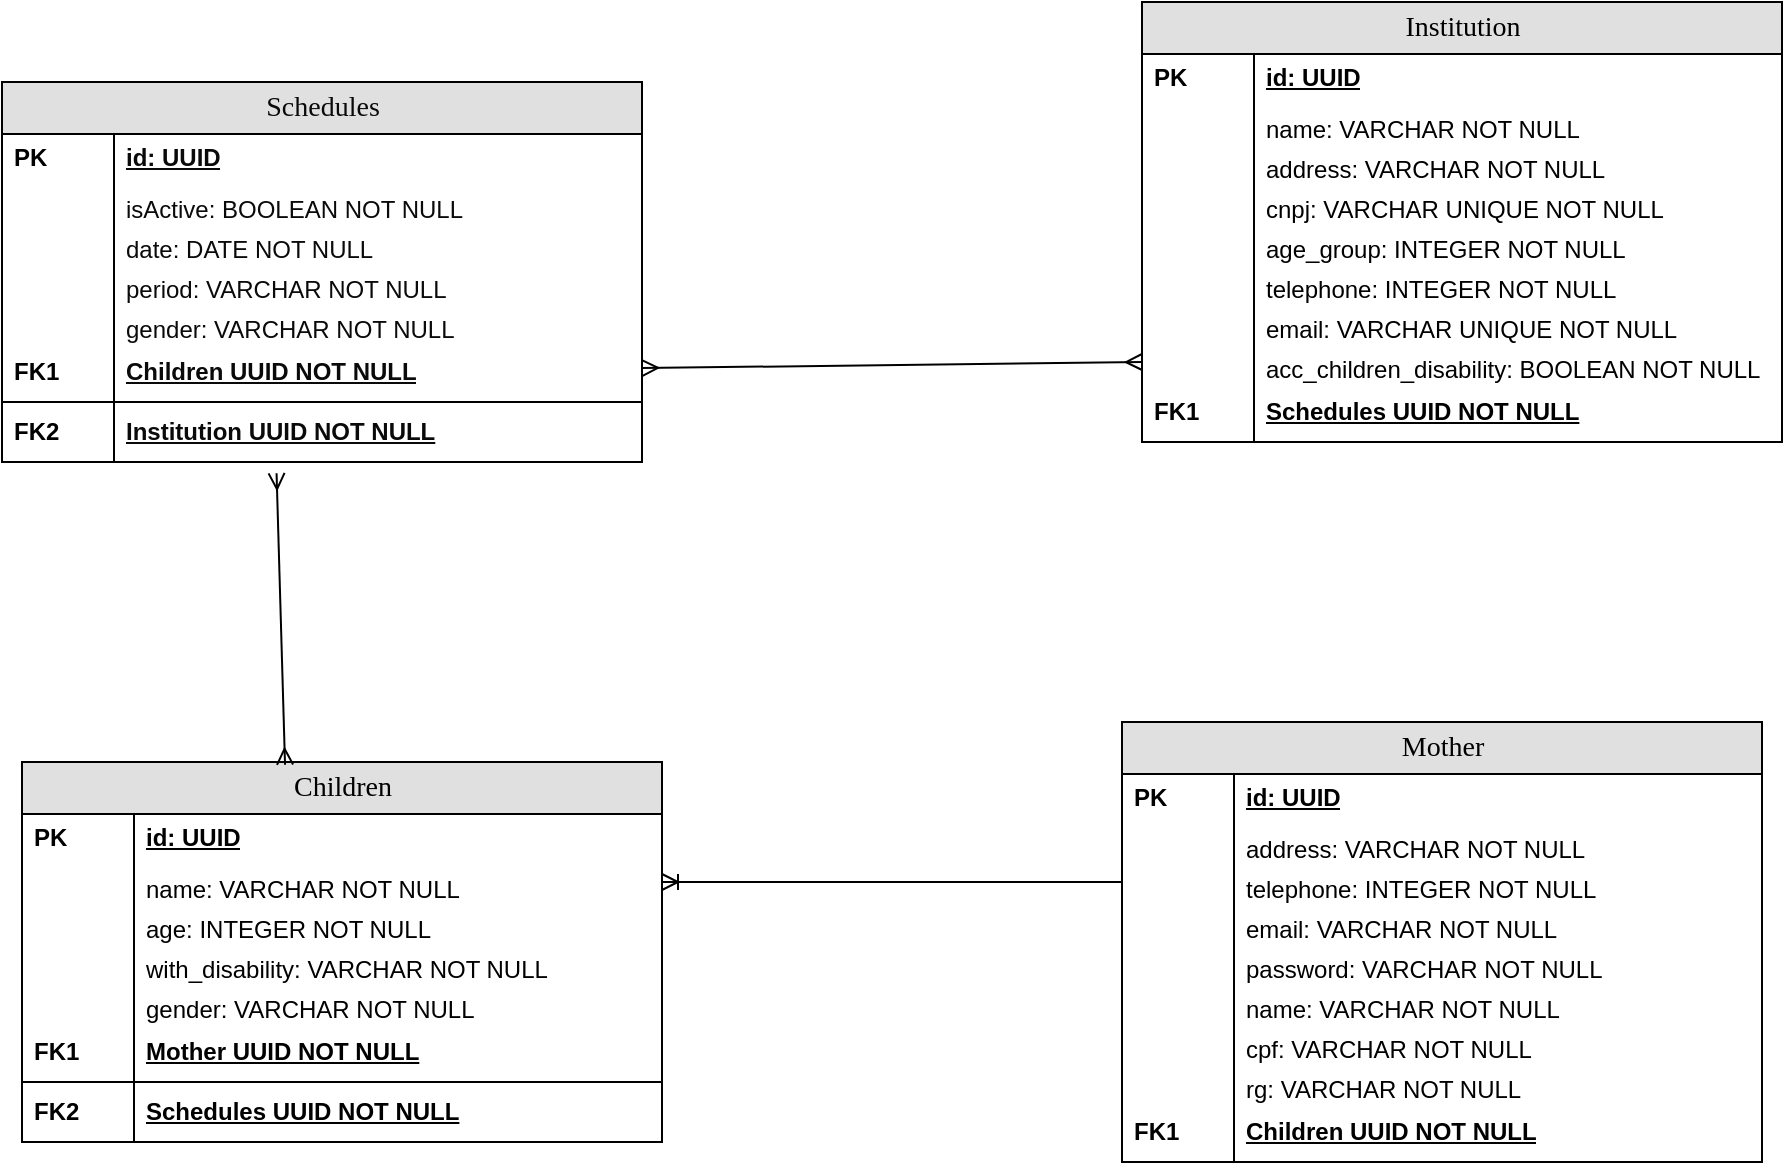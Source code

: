 <mxfile version="20.5.1" type="github">
  <diagram name="Page-1" id="e56a1550-8fbb-45ad-956c-1786394a9013">
    <mxGraphModel dx="1240" dy="703" grid="1" gridSize="10" guides="1" tooltips="1" connect="1" arrows="1" fold="1" page="1" pageScale="1" pageWidth="1100" pageHeight="850" background="none" math="0" shadow="0">
      <root>
        <mxCell id="0" />
        <mxCell id="1" parent="0" />
        <mxCell id="2e49270ec7c68f3f-48" value="Institution" style="swimlane;html=1;fontStyle=0;childLayout=stackLayout;horizontal=1;startSize=26;fillColor=#e0e0e0;horizontalStack=0;resizeParent=1;resizeLast=0;collapsible=1;marginBottom=0;swimlaneFillColor=#ffffff;align=center;rounded=0;shadow=0;comic=0;labelBackgroundColor=none;strokeWidth=1;fontFamily=Verdana;fontSize=14;fontColor=#000000;" parent="1" vertex="1">
          <mxGeometry x="650" y="120" width="320" height="220" as="geometry" />
        </mxCell>
        <mxCell id="2e49270ec7c68f3f-49" value="id: UUID" style="shape=partialRectangle;top=0;left=0;right=0;bottom=0;html=1;align=left;verticalAlign=middle;fillColor=none;spacingLeft=60;spacingRight=4;whiteSpace=wrap;overflow=hidden;rotatable=0;points=[[0,0.5],[1,0.5]];portConstraint=eastwest;dropTarget=0;fontStyle=5;fontColor=#000000;" parent="2e49270ec7c68f3f-48" vertex="1">
          <mxGeometry y="26" width="320" height="24" as="geometry" />
        </mxCell>
        <mxCell id="2e49270ec7c68f3f-50" value="PK" style="shape=partialRectangle;fontStyle=1;top=0;left=0;bottom=0;html=1;fillColor=none;align=left;verticalAlign=middle;spacingLeft=4;spacingRight=4;whiteSpace=wrap;overflow=hidden;rotatable=0;points=[];portConstraint=eastwest;part=1;fontColor=#000000;" parent="2e49270ec7c68f3f-49" vertex="1" connectable="0">
          <mxGeometry width="56" height="24" as="geometry" />
        </mxCell>
        <mxCell id="gmfj6apBispgiZ_0Wxfj-1" value="name: VARCHAR NOT NULL" style="shape=partialRectangle;top=0;left=0;right=0;bottom=0;html=1;align=left;verticalAlign=top;fillColor=none;spacingLeft=60;spacingRight=4;whiteSpace=wrap;overflow=hidden;rotatable=0;points=[[0,0.5],[1,0.5]];portConstraint=eastwest;dropTarget=0;fontColor=#000000;" parent="2e49270ec7c68f3f-48" vertex="1">
          <mxGeometry y="50" width="320" height="20" as="geometry" />
        </mxCell>
        <mxCell id="gmfj6apBispgiZ_0Wxfj-2" value="" style="shape=partialRectangle;top=0;left=0;bottom=0;html=1;fillColor=none;align=left;verticalAlign=top;spacingLeft=4;spacingRight=4;whiteSpace=wrap;overflow=hidden;rotatable=0;points=[];portConstraint=eastwest;part=1;" parent="gmfj6apBispgiZ_0Wxfj-1" vertex="1" connectable="0">
          <mxGeometry width="56" height="20" as="geometry" />
        </mxCell>
        <mxCell id="gmfj6apBispgiZ_0Wxfj-30" value="address: VARCHAR NOT NULL" style="shape=partialRectangle;top=0;left=0;right=0;bottom=0;html=1;align=left;verticalAlign=top;fillColor=none;spacingLeft=60;spacingRight=4;whiteSpace=wrap;overflow=hidden;rotatable=0;points=[[0,0.5],[1,0.5]];portConstraint=eastwest;dropTarget=0;fontColor=#000000;" parent="2e49270ec7c68f3f-48" vertex="1">
          <mxGeometry y="70" width="320" height="20" as="geometry" />
        </mxCell>
        <mxCell id="gmfj6apBispgiZ_0Wxfj-31" value="" style="shape=partialRectangle;top=0;left=0;bottom=0;html=1;fillColor=none;align=left;verticalAlign=top;spacingLeft=4;spacingRight=4;whiteSpace=wrap;overflow=hidden;rotatable=0;points=[];portConstraint=eastwest;part=1;" parent="gmfj6apBispgiZ_0Wxfj-30" vertex="1" connectable="0">
          <mxGeometry width="56" height="20" as="geometry" />
        </mxCell>
        <mxCell id="gmfj6apBispgiZ_0Wxfj-34" value="cnpj: VARCHAR UNIQUE NOT NULL&lt;span style=&quot;white-space: pre;&quot;&gt; &lt;/span&gt;" style="shape=partialRectangle;top=0;left=0;right=0;bottom=0;html=1;align=left;verticalAlign=top;fillColor=none;spacingLeft=60;spacingRight=4;whiteSpace=wrap;overflow=hidden;rotatable=0;points=[[0,0.5],[1,0.5]];portConstraint=eastwest;dropTarget=0;fontColor=#000000;" parent="2e49270ec7c68f3f-48" vertex="1">
          <mxGeometry y="90" width="320" height="20" as="geometry" />
        </mxCell>
        <mxCell id="gmfj6apBispgiZ_0Wxfj-35" value="" style="shape=partialRectangle;top=0;left=0;bottom=0;html=1;fillColor=none;align=left;verticalAlign=top;spacingLeft=4;spacingRight=4;whiteSpace=wrap;overflow=hidden;rotatable=0;points=[];portConstraint=eastwest;part=1;" parent="gmfj6apBispgiZ_0Wxfj-34" vertex="1" connectable="0">
          <mxGeometry width="56" height="20" as="geometry" />
        </mxCell>
        <mxCell id="gmfj6apBispgiZ_0Wxfj-36" value="age_group: INTEGER NOT NULL" style="shape=partialRectangle;top=0;left=0;right=0;bottom=0;html=1;align=left;verticalAlign=top;fillColor=none;spacingLeft=60;spacingRight=4;whiteSpace=wrap;overflow=hidden;rotatable=0;points=[[0,0.5],[1,0.5]];portConstraint=eastwest;dropTarget=0;fontColor=#000000;" parent="2e49270ec7c68f3f-48" vertex="1">
          <mxGeometry y="110" width="320" height="20" as="geometry" />
        </mxCell>
        <mxCell id="gmfj6apBispgiZ_0Wxfj-37" value="" style="shape=partialRectangle;top=0;left=0;bottom=0;html=1;fillColor=none;align=left;verticalAlign=top;spacingLeft=4;spacingRight=4;whiteSpace=wrap;overflow=hidden;rotatable=0;points=[];portConstraint=eastwest;part=1;" parent="gmfj6apBispgiZ_0Wxfj-36" vertex="1" connectable="0">
          <mxGeometry width="56" height="20" as="geometry" />
        </mxCell>
        <mxCell id="gmfj6apBispgiZ_0Wxfj-38" value="telephone: INTEGER NOT NULL" style="shape=partialRectangle;top=0;left=0;right=0;bottom=0;html=1;align=left;verticalAlign=top;fillColor=none;spacingLeft=60;spacingRight=4;whiteSpace=wrap;overflow=hidden;rotatable=0;points=[[0,0.5],[1,0.5]];portConstraint=eastwest;dropTarget=0;fontColor=#000000;" parent="2e49270ec7c68f3f-48" vertex="1">
          <mxGeometry y="130" width="320" height="20" as="geometry" />
        </mxCell>
        <mxCell id="gmfj6apBispgiZ_0Wxfj-39" value="" style="shape=partialRectangle;top=0;left=0;bottom=0;html=1;fillColor=none;align=left;verticalAlign=top;spacingLeft=4;spacingRight=4;whiteSpace=wrap;overflow=hidden;rotatable=0;points=[];portConstraint=eastwest;part=1;" parent="gmfj6apBispgiZ_0Wxfj-38" vertex="1" connectable="0">
          <mxGeometry width="56" height="20" as="geometry" />
        </mxCell>
        <mxCell id="gmfj6apBispgiZ_0Wxfj-40" value="email: VARCHAR UNIQUE NOT NULL" style="shape=partialRectangle;top=0;left=0;right=0;bottom=0;html=1;align=left;verticalAlign=top;fillColor=none;spacingLeft=60;spacingRight=4;whiteSpace=wrap;overflow=hidden;rotatable=0;points=[[0,0.5],[1,0.5]];portConstraint=eastwest;dropTarget=0;fontColor=#000000;" parent="2e49270ec7c68f3f-48" vertex="1">
          <mxGeometry y="150" width="320" height="20" as="geometry" />
        </mxCell>
        <mxCell id="gmfj6apBispgiZ_0Wxfj-41" value="" style="shape=partialRectangle;top=0;left=0;bottom=0;html=1;fillColor=none;align=left;verticalAlign=top;spacingLeft=4;spacingRight=4;whiteSpace=wrap;overflow=hidden;rotatable=0;points=[];portConstraint=eastwest;part=1;" parent="gmfj6apBispgiZ_0Wxfj-40" vertex="1" connectable="0">
          <mxGeometry width="56" height="20" as="geometry" />
        </mxCell>
        <mxCell id="gmfj6apBispgiZ_0Wxfj-42" value="acc_children_disability: BOOLEAN NOT NULL" style="shape=partialRectangle;top=0;left=0;right=0;bottom=0;html=1;align=left;verticalAlign=top;fillColor=none;spacingLeft=60;spacingRight=4;whiteSpace=wrap;overflow=hidden;rotatable=0;points=[[0,0.5],[1,0.5]];portConstraint=eastwest;dropTarget=0;fontColor=#000000;" parent="2e49270ec7c68f3f-48" vertex="1">
          <mxGeometry y="170" width="320" height="20" as="geometry" />
        </mxCell>
        <mxCell id="gmfj6apBispgiZ_0Wxfj-43" value="" style="shape=partialRectangle;top=0;left=0;bottom=0;html=1;fillColor=none;align=left;verticalAlign=top;spacingLeft=4;spacingRight=4;whiteSpace=wrap;overflow=hidden;rotatable=0;points=[];portConstraint=eastwest;part=1;" parent="gmfj6apBispgiZ_0Wxfj-42" vertex="1" connectable="0">
          <mxGeometry width="56" height="20" as="geometry" />
        </mxCell>
        <mxCell id="2e49270ec7c68f3f-51" value="Schedules UUID NOT NULL" style="shape=partialRectangle;top=0;left=0;right=0;bottom=1;html=1;align=left;verticalAlign=middle;fillColor=none;spacingLeft=60;spacingRight=4;whiteSpace=wrap;overflow=hidden;rotatable=0;points=[[0,0.5],[1,0.5]];portConstraint=eastwest;dropTarget=0;fontStyle=5;fontColor=#000000;" parent="2e49270ec7c68f3f-48" vertex="1">
          <mxGeometry y="190" width="320" height="30" as="geometry" />
        </mxCell>
        <mxCell id="2e49270ec7c68f3f-52" value="&lt;font color=&quot;#000000&quot;&gt;FK1&lt;/font&gt;" style="shape=partialRectangle;fontStyle=1;top=0;left=0;bottom=0;html=1;fillColor=none;align=left;verticalAlign=middle;spacingLeft=4;spacingRight=4;whiteSpace=wrap;overflow=hidden;rotatable=0;points=[];portConstraint=eastwest;part=1;" parent="2e49270ec7c68f3f-51" vertex="1" connectable="0">
          <mxGeometry width="56" height="30" as="geometry" />
        </mxCell>
        <mxCell id="gmfj6apBispgiZ_0Wxfj-46" value="Mother" style="swimlane;html=1;fontStyle=0;childLayout=stackLayout;horizontal=1;startSize=26;fillColor=#e0e0e0;horizontalStack=0;resizeParent=1;resizeLast=0;collapsible=1;marginBottom=0;swimlaneFillColor=#ffffff;align=center;rounded=0;shadow=0;comic=0;labelBackgroundColor=none;strokeWidth=1;fontFamily=Verdana;fontSize=14;fontColor=#000000;" parent="1" vertex="1">
          <mxGeometry x="640" y="480" width="320" height="220" as="geometry" />
        </mxCell>
        <mxCell id="gmfj6apBispgiZ_0Wxfj-47" value="id: UUID" style="shape=partialRectangle;top=0;left=0;right=0;bottom=0;html=1;align=left;verticalAlign=middle;fillColor=none;spacingLeft=60;spacingRight=4;whiteSpace=wrap;overflow=hidden;rotatable=0;points=[[0,0.5],[1,0.5]];portConstraint=eastwest;dropTarget=0;fontStyle=5;fontColor=#000000;" parent="gmfj6apBispgiZ_0Wxfj-46" vertex="1">
          <mxGeometry y="26" width="320" height="24" as="geometry" />
        </mxCell>
        <mxCell id="gmfj6apBispgiZ_0Wxfj-48" value="PK" style="shape=partialRectangle;fontStyle=1;top=0;left=0;bottom=0;html=1;fillColor=none;align=left;verticalAlign=middle;spacingLeft=4;spacingRight=4;whiteSpace=wrap;overflow=hidden;rotatable=0;points=[];portConstraint=eastwest;part=1;" parent="gmfj6apBispgiZ_0Wxfj-47" vertex="1" connectable="0">
          <mxGeometry width="56" height="24" as="geometry" />
        </mxCell>
        <mxCell id="gmfj6apBispgiZ_0Wxfj-51" value="address: VARCHAR NOT NULL" style="shape=partialRectangle;top=0;left=0;right=0;bottom=0;html=1;align=left;verticalAlign=top;fillColor=none;spacingLeft=60;spacingRight=4;whiteSpace=wrap;overflow=hidden;rotatable=0;points=[[0,0.5],[1,0.5]];portConstraint=eastwest;dropTarget=0;fontColor=#000000;" parent="gmfj6apBispgiZ_0Wxfj-46" vertex="1">
          <mxGeometry y="50" width="320" height="20" as="geometry" />
        </mxCell>
        <mxCell id="gmfj6apBispgiZ_0Wxfj-52" value="" style="shape=partialRectangle;top=0;left=0;bottom=0;html=1;fillColor=none;align=left;verticalAlign=top;spacingLeft=4;spacingRight=4;whiteSpace=wrap;overflow=hidden;rotatable=0;points=[];portConstraint=eastwest;part=1;" parent="gmfj6apBispgiZ_0Wxfj-51" vertex="1" connectable="0">
          <mxGeometry width="56" height="20" as="geometry" />
        </mxCell>
        <mxCell id="gmfj6apBispgiZ_0Wxfj-57" value="telephone: INTEGER NOT NULL" style="shape=partialRectangle;top=0;left=0;right=0;bottom=0;html=1;align=left;verticalAlign=top;fillColor=none;spacingLeft=60;spacingRight=4;whiteSpace=wrap;overflow=hidden;rotatable=0;points=[[0,0.5],[1,0.5]];portConstraint=eastwest;dropTarget=0;fontColor=#000000;" parent="gmfj6apBispgiZ_0Wxfj-46" vertex="1">
          <mxGeometry y="70" width="320" height="20" as="geometry" />
        </mxCell>
        <mxCell id="gmfj6apBispgiZ_0Wxfj-58" value="" style="shape=partialRectangle;top=0;left=0;bottom=0;html=1;fillColor=none;align=left;verticalAlign=top;spacingLeft=4;spacingRight=4;whiteSpace=wrap;overflow=hidden;rotatable=0;points=[];portConstraint=eastwest;part=1;" parent="gmfj6apBispgiZ_0Wxfj-57" vertex="1" connectable="0">
          <mxGeometry width="56" height="20" as="geometry" />
        </mxCell>
        <mxCell id="gmfj6apBispgiZ_0Wxfj-59" value="email: VARCHAR NOT NULL" style="shape=partialRectangle;top=0;left=0;right=0;bottom=0;html=1;align=left;verticalAlign=top;fillColor=none;spacingLeft=60;spacingRight=4;whiteSpace=wrap;overflow=hidden;rotatable=0;points=[[0,0.5],[1,0.5]];portConstraint=eastwest;dropTarget=0;fontColor=#000000;" parent="gmfj6apBispgiZ_0Wxfj-46" vertex="1">
          <mxGeometry y="90" width="320" height="20" as="geometry" />
        </mxCell>
        <mxCell id="gmfj6apBispgiZ_0Wxfj-60" value="" style="shape=partialRectangle;top=0;left=0;bottom=0;html=1;fillColor=none;align=left;verticalAlign=top;spacingLeft=4;spacingRight=4;whiteSpace=wrap;overflow=hidden;rotatable=0;points=[];portConstraint=eastwest;part=1;" parent="gmfj6apBispgiZ_0Wxfj-59" vertex="1" connectable="0">
          <mxGeometry width="56" height="20" as="geometry" />
        </mxCell>
        <mxCell id="gmfj6apBispgiZ_0Wxfj-61" value="password: VARCHAR NOT NULL" style="shape=partialRectangle;top=0;left=0;right=0;bottom=0;html=1;align=left;verticalAlign=top;fillColor=none;spacingLeft=60;spacingRight=4;whiteSpace=wrap;overflow=hidden;rotatable=0;points=[[0,0.5],[1,0.5]];portConstraint=eastwest;dropTarget=0;fontColor=#000000;" parent="gmfj6apBispgiZ_0Wxfj-46" vertex="1">
          <mxGeometry y="110" width="320" height="20" as="geometry" />
        </mxCell>
        <mxCell id="gmfj6apBispgiZ_0Wxfj-62" value="" style="shape=partialRectangle;top=0;left=0;bottom=0;html=1;fillColor=none;align=left;verticalAlign=top;spacingLeft=4;spacingRight=4;whiteSpace=wrap;overflow=hidden;rotatable=0;points=[];portConstraint=eastwest;part=1;" parent="gmfj6apBispgiZ_0Wxfj-61" vertex="1" connectable="0">
          <mxGeometry width="56" height="20" as="geometry" />
        </mxCell>
        <mxCell id="gmfj6apBispgiZ_0Wxfj-49" value="name: VARCHAR NOT NULL" style="shape=partialRectangle;top=0;left=0;right=0;bottom=0;html=1;align=left;verticalAlign=top;fillColor=none;spacingLeft=60;spacingRight=4;whiteSpace=wrap;overflow=hidden;rotatable=0;points=[[0,0.5],[1,0.5]];portConstraint=eastwest;dropTarget=0;fontColor=#000000;" parent="gmfj6apBispgiZ_0Wxfj-46" vertex="1">
          <mxGeometry y="130" width="320" height="20" as="geometry" />
        </mxCell>
        <mxCell id="gmfj6apBispgiZ_0Wxfj-50" value="" style="shape=partialRectangle;top=0;left=0;bottom=0;html=1;fillColor=none;align=left;verticalAlign=top;spacingLeft=4;spacingRight=4;whiteSpace=wrap;overflow=hidden;rotatable=0;points=[];portConstraint=eastwest;part=1;" parent="gmfj6apBispgiZ_0Wxfj-49" vertex="1" connectable="0">
          <mxGeometry width="56" height="20" as="geometry" />
        </mxCell>
        <mxCell id="gmfj6apBispgiZ_0Wxfj-53" value="cpf: VARCHAR NOT NULL&lt;span style=&quot;white-space: pre;&quot;&gt; &lt;/span&gt;" style="shape=partialRectangle;top=0;left=0;right=0;bottom=0;html=1;align=left;verticalAlign=top;fillColor=none;spacingLeft=60;spacingRight=4;whiteSpace=wrap;overflow=hidden;rotatable=0;points=[[0,0.5],[1,0.5]];portConstraint=eastwest;dropTarget=0;fontColor=#000000;" parent="gmfj6apBispgiZ_0Wxfj-46" vertex="1">
          <mxGeometry y="150" width="320" height="20" as="geometry" />
        </mxCell>
        <mxCell id="gmfj6apBispgiZ_0Wxfj-54" value="" style="shape=partialRectangle;top=0;left=0;bottom=0;html=1;fillColor=none;align=left;verticalAlign=top;spacingLeft=4;spacingRight=4;whiteSpace=wrap;overflow=hidden;rotatable=0;points=[];portConstraint=eastwest;part=1;" parent="gmfj6apBispgiZ_0Wxfj-53" vertex="1" connectable="0">
          <mxGeometry width="56" height="20" as="geometry" />
        </mxCell>
        <mxCell id="gmfj6apBispgiZ_0Wxfj-55" value="rg: VARCHAR NOT NULL" style="shape=partialRectangle;top=0;left=0;right=0;bottom=0;html=1;align=left;verticalAlign=top;fillColor=none;spacingLeft=60;spacingRight=4;whiteSpace=wrap;overflow=hidden;rotatable=0;points=[[0,0.5],[1,0.5]];portConstraint=eastwest;dropTarget=0;fontColor=#000000;" parent="gmfj6apBispgiZ_0Wxfj-46" vertex="1">
          <mxGeometry y="170" width="320" height="20" as="geometry" />
        </mxCell>
        <mxCell id="gmfj6apBispgiZ_0Wxfj-56" value="" style="shape=partialRectangle;top=0;left=0;bottom=0;html=1;fillColor=none;align=left;verticalAlign=top;spacingLeft=4;spacingRight=4;whiteSpace=wrap;overflow=hidden;rotatable=0;points=[];portConstraint=eastwest;part=1;" parent="gmfj6apBispgiZ_0Wxfj-55" vertex="1" connectable="0">
          <mxGeometry width="56" height="20" as="geometry" />
        </mxCell>
        <mxCell id="gmfj6apBispgiZ_0Wxfj-65" value="Children UUID NOT NULL" style="shape=partialRectangle;top=0;left=0;right=0;bottom=1;html=1;align=left;verticalAlign=middle;fillColor=none;spacingLeft=60;spacingRight=4;whiteSpace=wrap;overflow=hidden;rotatable=0;points=[[0,0.5],[1,0.5]];portConstraint=eastwest;dropTarget=0;fontStyle=5;fontColor=#000000;" parent="gmfj6apBispgiZ_0Wxfj-46" vertex="1">
          <mxGeometry y="190" width="320" height="30" as="geometry" />
        </mxCell>
        <mxCell id="gmfj6apBispgiZ_0Wxfj-66" value="FK1" style="shape=partialRectangle;fontStyle=1;top=0;left=0;bottom=0;html=1;fillColor=none;align=left;verticalAlign=middle;spacingLeft=4;spacingRight=4;whiteSpace=wrap;overflow=hidden;rotatable=0;points=[];portConstraint=eastwest;part=1;fontColor=#000000;" parent="gmfj6apBispgiZ_0Wxfj-65" vertex="1" connectable="0">
          <mxGeometry width="56" height="30" as="geometry" />
        </mxCell>
        <mxCell id="gmfj6apBispgiZ_0Wxfj-71" value="Children" style="swimlane;html=1;fontStyle=0;childLayout=stackLayout;horizontal=1;startSize=26;fillColor=#e0e0e0;horizontalStack=0;resizeParent=1;resizeLast=0;collapsible=1;marginBottom=0;swimlaneFillColor=#ffffff;align=center;rounded=0;shadow=0;comic=0;labelBackgroundColor=none;strokeWidth=1;fontFamily=Verdana;fontSize=14;fontColor=#000000;" parent="1" vertex="1">
          <mxGeometry x="90" y="500" width="320" height="190" as="geometry" />
        </mxCell>
        <mxCell id="gmfj6apBispgiZ_0Wxfj-72" value="id: UUID" style="shape=partialRectangle;top=0;left=0;right=0;bottom=0;html=1;align=left;verticalAlign=middle;fillColor=none;spacingLeft=60;spacingRight=4;whiteSpace=wrap;overflow=hidden;rotatable=0;points=[[0,0.5],[1,0.5]];portConstraint=eastwest;dropTarget=0;fontStyle=5;fontColor=#000000;" parent="gmfj6apBispgiZ_0Wxfj-71" vertex="1">
          <mxGeometry y="26" width="320" height="24" as="geometry" />
        </mxCell>
        <mxCell id="gmfj6apBispgiZ_0Wxfj-73" value="PK" style="shape=partialRectangle;fontStyle=1;top=0;left=0;bottom=0;html=1;fillColor=none;align=left;verticalAlign=middle;spacingLeft=4;spacingRight=4;whiteSpace=wrap;overflow=hidden;rotatable=0;points=[];portConstraint=eastwest;part=1;" parent="gmfj6apBispgiZ_0Wxfj-72" vertex="1" connectable="0">
          <mxGeometry width="56" height="24" as="geometry" />
        </mxCell>
        <mxCell id="gmfj6apBispgiZ_0Wxfj-74" value="name: VARCHAR NOT NULL" style="shape=partialRectangle;top=0;left=0;right=0;bottom=0;html=1;align=left;verticalAlign=top;fillColor=none;spacingLeft=60;spacingRight=4;whiteSpace=wrap;overflow=hidden;rotatable=0;points=[[0,0.5],[1,0.5]];portConstraint=eastwest;dropTarget=0;fontColor=#000000;" parent="gmfj6apBispgiZ_0Wxfj-71" vertex="1">
          <mxGeometry y="50" width="320" height="20" as="geometry" />
        </mxCell>
        <mxCell id="gmfj6apBispgiZ_0Wxfj-75" value="" style="shape=partialRectangle;top=0;left=0;bottom=0;html=1;fillColor=none;align=left;verticalAlign=top;spacingLeft=4;spacingRight=4;whiteSpace=wrap;overflow=hidden;rotatable=0;points=[];portConstraint=eastwest;part=1;" parent="gmfj6apBispgiZ_0Wxfj-74" vertex="1" connectable="0">
          <mxGeometry width="56" height="20" as="geometry" />
        </mxCell>
        <mxCell id="gmfj6apBispgiZ_0Wxfj-76" value="age: INTEGER NOT NULL" style="shape=partialRectangle;top=0;left=0;right=0;bottom=0;html=1;align=left;verticalAlign=top;fillColor=none;spacingLeft=60;spacingRight=4;whiteSpace=wrap;overflow=hidden;rotatable=0;points=[[0,0.5],[1,0.5]];portConstraint=eastwest;dropTarget=0;fontColor=#000000;" parent="gmfj6apBispgiZ_0Wxfj-71" vertex="1">
          <mxGeometry y="70" width="320" height="20" as="geometry" />
        </mxCell>
        <mxCell id="gmfj6apBispgiZ_0Wxfj-77" value="" style="shape=partialRectangle;top=0;left=0;bottom=0;html=1;fillColor=none;align=left;verticalAlign=top;spacingLeft=4;spacingRight=4;whiteSpace=wrap;overflow=hidden;rotatable=0;points=[];portConstraint=eastwest;part=1;" parent="gmfj6apBispgiZ_0Wxfj-76" vertex="1" connectable="0">
          <mxGeometry width="56" height="20" as="geometry" />
        </mxCell>
        <mxCell id="gmfj6apBispgiZ_0Wxfj-78" value="with_disability: VARCHAR NOT NULL" style="shape=partialRectangle;top=0;left=0;right=0;bottom=0;html=1;align=left;verticalAlign=top;fillColor=none;spacingLeft=60;spacingRight=4;whiteSpace=wrap;overflow=hidden;rotatable=0;points=[[0,0.5],[1,0.5]];portConstraint=eastwest;dropTarget=0;fontColor=#000000;" parent="gmfj6apBispgiZ_0Wxfj-71" vertex="1">
          <mxGeometry y="90" width="320" height="20" as="geometry" />
        </mxCell>
        <mxCell id="gmfj6apBispgiZ_0Wxfj-79" value="" style="shape=partialRectangle;top=0;left=0;bottom=0;html=1;fillColor=none;align=left;verticalAlign=top;spacingLeft=4;spacingRight=4;whiteSpace=wrap;overflow=hidden;rotatable=0;points=[];portConstraint=eastwest;part=1;" parent="gmfj6apBispgiZ_0Wxfj-78" vertex="1" connectable="0">
          <mxGeometry width="56" height="20" as="geometry" />
        </mxCell>
        <mxCell id="gmfj6apBispgiZ_0Wxfj-80" value="gender: VARCHAR NOT NULL" style="shape=partialRectangle;top=0;left=0;right=0;bottom=0;html=1;align=left;verticalAlign=top;fillColor=none;spacingLeft=60;spacingRight=4;whiteSpace=wrap;overflow=hidden;rotatable=0;points=[[0,0.5],[1,0.5]];portConstraint=eastwest;dropTarget=0;fontColor=#000000;" parent="gmfj6apBispgiZ_0Wxfj-71" vertex="1">
          <mxGeometry y="110" width="320" height="20" as="geometry" />
        </mxCell>
        <mxCell id="gmfj6apBispgiZ_0Wxfj-81" value="" style="shape=partialRectangle;top=0;left=0;bottom=0;html=1;fillColor=none;align=left;verticalAlign=top;spacingLeft=4;spacingRight=4;whiteSpace=wrap;overflow=hidden;rotatable=0;points=[];portConstraint=eastwest;part=1;" parent="gmfj6apBispgiZ_0Wxfj-80" vertex="1" connectable="0">
          <mxGeometry width="56" height="20" as="geometry" />
        </mxCell>
        <mxCell id="gmfj6apBispgiZ_0Wxfj-88" value="Mother UUID NOT NULL" style="shape=partialRectangle;top=0;left=0;right=0;bottom=1;html=1;align=left;verticalAlign=middle;fillColor=none;spacingLeft=60;spacingRight=4;whiteSpace=wrap;overflow=hidden;rotatable=0;points=[[0,0.5],[1,0.5]];portConstraint=eastwest;dropTarget=0;fontStyle=5;fontColor=#000000;" parent="gmfj6apBispgiZ_0Wxfj-71" vertex="1">
          <mxGeometry y="130" width="320" height="30" as="geometry" />
        </mxCell>
        <mxCell id="gmfj6apBispgiZ_0Wxfj-89" value="&lt;font color=&quot;#000000&quot;&gt;FK1&lt;/font&gt;" style="shape=partialRectangle;fontStyle=1;top=0;left=0;bottom=0;html=1;fillColor=none;align=left;verticalAlign=middle;spacingLeft=4;spacingRight=4;whiteSpace=wrap;overflow=hidden;rotatable=0;points=[];portConstraint=eastwest;part=1;" parent="gmfj6apBispgiZ_0Wxfj-88" vertex="1" connectable="0">
          <mxGeometry width="56" height="30" as="geometry" />
        </mxCell>
        <mxCell id="gmfj6apBispgiZ_0Wxfj-90" value="Schedules UUID NOT NULL" style="shape=partialRectangle;top=0;left=0;right=0;bottom=1;html=1;align=left;verticalAlign=middle;fillColor=none;spacingLeft=60;spacingRight=4;whiteSpace=wrap;overflow=hidden;rotatable=0;points=[[0,0.5],[1,0.5]];portConstraint=eastwest;dropTarget=0;fontStyle=5;fontColor=#000000;" parent="gmfj6apBispgiZ_0Wxfj-71" vertex="1">
          <mxGeometry y="160" width="320" height="30" as="geometry" />
        </mxCell>
        <mxCell id="gmfj6apBispgiZ_0Wxfj-91" value="&lt;font color=&quot;#000000&quot;&gt;FK2&lt;/font&gt;" style="shape=partialRectangle;fontStyle=1;top=0;left=0;bottom=0;html=1;fillColor=none;align=left;verticalAlign=middle;spacingLeft=4;spacingRight=4;whiteSpace=wrap;overflow=hidden;rotatable=0;points=[];portConstraint=eastwest;part=1;" parent="gmfj6apBispgiZ_0Wxfj-90" vertex="1" connectable="0">
          <mxGeometry width="56" height="30" as="geometry" />
        </mxCell>
        <mxCell id="gmfj6apBispgiZ_0Wxfj-94" value="Schedules" style="swimlane;html=1;fontStyle=0;childLayout=stackLayout;horizontal=1;startSize=26;fillColor=#e0e0e0;horizontalStack=0;resizeParent=1;resizeLast=0;collapsible=1;marginBottom=0;swimlaneFillColor=#ffffff;align=center;rounded=0;shadow=0;comic=0;labelBackgroundColor=none;strokeWidth=1;fontFamily=Verdana;fontSize=14;fontColor=#0A0A0A;" parent="1" vertex="1">
          <mxGeometry x="80" y="160" width="320" height="190" as="geometry" />
        </mxCell>
        <mxCell id="gmfj6apBispgiZ_0Wxfj-95" value="id: UUID" style="shape=partialRectangle;top=0;left=0;right=0;bottom=0;html=1;align=left;verticalAlign=middle;fillColor=none;spacingLeft=60;spacingRight=4;whiteSpace=wrap;overflow=hidden;rotatable=0;points=[[0,0.5],[1,0.5]];portConstraint=eastwest;dropTarget=0;fontStyle=5;fontColor=#0A0A0A;" parent="gmfj6apBispgiZ_0Wxfj-94" vertex="1">
          <mxGeometry y="26" width="320" height="24" as="geometry" />
        </mxCell>
        <mxCell id="gmfj6apBispgiZ_0Wxfj-96" value="PK" style="shape=partialRectangle;fontStyle=1;top=0;left=0;bottom=0;html=1;fillColor=none;align=left;verticalAlign=middle;spacingLeft=4;spacingRight=4;whiteSpace=wrap;overflow=hidden;rotatable=0;points=[];portConstraint=eastwest;part=1;fontColor=#000000;" parent="gmfj6apBispgiZ_0Wxfj-95" vertex="1" connectable="0">
          <mxGeometry width="56" height="24" as="geometry" />
        </mxCell>
        <mxCell id="gmfj6apBispgiZ_0Wxfj-99" value="isActive: BOOLEAN NOT NULL" style="shape=partialRectangle;top=0;left=0;right=0;bottom=0;html=1;align=left;verticalAlign=top;fillColor=none;spacingLeft=60;spacingRight=4;whiteSpace=wrap;overflow=hidden;rotatable=0;points=[[0,0.5],[1,0.5]];portConstraint=eastwest;dropTarget=0;fontColor=#0A0A0A;" parent="gmfj6apBispgiZ_0Wxfj-94" vertex="1">
          <mxGeometry y="50" width="320" height="20" as="geometry" />
        </mxCell>
        <mxCell id="gmfj6apBispgiZ_0Wxfj-100" value="" style="shape=partialRectangle;top=0;left=0;bottom=0;html=1;fillColor=none;align=left;verticalAlign=top;spacingLeft=4;spacingRight=4;whiteSpace=wrap;overflow=hidden;rotatable=0;points=[];portConstraint=eastwest;part=1;" parent="gmfj6apBispgiZ_0Wxfj-99" vertex="1" connectable="0">
          <mxGeometry width="56" height="20" as="geometry" />
        </mxCell>
        <mxCell id="gmfj6apBispgiZ_0Wxfj-97" value="date: DATE NOT NULL" style="shape=partialRectangle;top=0;left=0;right=0;bottom=0;html=1;align=left;verticalAlign=top;fillColor=none;spacingLeft=60;spacingRight=4;whiteSpace=wrap;overflow=hidden;rotatable=0;points=[[0,0.5],[1,0.5]];portConstraint=eastwest;dropTarget=0;fontColor=#0A0A0A;" parent="gmfj6apBispgiZ_0Wxfj-94" vertex="1">
          <mxGeometry y="70" width="320" height="20" as="geometry" />
        </mxCell>
        <mxCell id="gmfj6apBispgiZ_0Wxfj-98" value="" style="shape=partialRectangle;top=0;left=0;bottom=0;html=1;fillColor=none;align=left;verticalAlign=top;spacingLeft=4;spacingRight=4;whiteSpace=wrap;overflow=hidden;rotatable=0;points=[];portConstraint=eastwest;part=1;" parent="gmfj6apBispgiZ_0Wxfj-97" vertex="1" connectable="0">
          <mxGeometry width="56" height="20" as="geometry" />
        </mxCell>
        <mxCell id="gmfj6apBispgiZ_0Wxfj-101" value="period: VARCHAR NOT NULL" style="shape=partialRectangle;top=0;left=0;right=0;bottom=0;html=1;align=left;verticalAlign=top;fillColor=none;spacingLeft=60;spacingRight=4;whiteSpace=wrap;overflow=hidden;rotatable=0;points=[[0,0.5],[1,0.5]];portConstraint=eastwest;dropTarget=0;fontColor=#0A0A0A;" parent="gmfj6apBispgiZ_0Wxfj-94" vertex="1">
          <mxGeometry y="90" width="320" height="20" as="geometry" />
        </mxCell>
        <mxCell id="gmfj6apBispgiZ_0Wxfj-102" value="" style="shape=partialRectangle;top=0;left=0;bottom=0;html=1;fillColor=none;align=left;verticalAlign=top;spacingLeft=4;spacingRight=4;whiteSpace=wrap;overflow=hidden;rotatable=0;points=[];portConstraint=eastwest;part=1;" parent="gmfj6apBispgiZ_0Wxfj-101" vertex="1" connectable="0">
          <mxGeometry width="56" height="20" as="geometry" />
        </mxCell>
        <mxCell id="gmfj6apBispgiZ_0Wxfj-103" value="gender: VARCHAR NOT NULL" style="shape=partialRectangle;top=0;left=0;right=0;bottom=0;html=1;align=left;verticalAlign=top;fillColor=none;spacingLeft=60;spacingRight=4;whiteSpace=wrap;overflow=hidden;rotatable=0;points=[[0,0.5],[1,0.5]];portConstraint=eastwest;dropTarget=0;fontColor=#0A0A0A;" parent="gmfj6apBispgiZ_0Wxfj-94" vertex="1">
          <mxGeometry y="110" width="320" height="20" as="geometry" />
        </mxCell>
        <mxCell id="gmfj6apBispgiZ_0Wxfj-104" value="" style="shape=partialRectangle;top=0;left=0;bottom=0;html=1;fillColor=none;align=left;verticalAlign=top;spacingLeft=4;spacingRight=4;whiteSpace=wrap;overflow=hidden;rotatable=0;points=[];portConstraint=eastwest;part=1;" parent="gmfj6apBispgiZ_0Wxfj-103" vertex="1" connectable="0">
          <mxGeometry width="56" height="20" as="geometry" />
        </mxCell>
        <mxCell id="gmfj6apBispgiZ_0Wxfj-105" value="Children UUID NOT NULL" style="shape=partialRectangle;top=0;left=0;right=0;bottom=1;html=1;align=left;verticalAlign=middle;fillColor=none;spacingLeft=60;spacingRight=4;whiteSpace=wrap;overflow=hidden;rotatable=0;points=[[0,0.5],[1,0.5]];portConstraint=eastwest;dropTarget=0;fontStyle=5;fontColor=#0A0A0A;" parent="gmfj6apBispgiZ_0Wxfj-94" vertex="1">
          <mxGeometry y="130" width="320" height="30" as="geometry" />
        </mxCell>
        <mxCell id="gmfj6apBispgiZ_0Wxfj-106" value="&lt;font color=&quot;#000000&quot;&gt;FK1&lt;/font&gt;" style="shape=partialRectangle;fontStyle=1;top=0;left=0;bottom=0;html=1;fillColor=none;align=left;verticalAlign=middle;spacingLeft=4;spacingRight=4;whiteSpace=wrap;overflow=hidden;rotatable=0;points=[];portConstraint=eastwest;part=1;" parent="gmfj6apBispgiZ_0Wxfj-105" vertex="1" connectable="0">
          <mxGeometry width="56" height="30" as="geometry" />
        </mxCell>
        <mxCell id="gmfj6apBispgiZ_0Wxfj-107" value="Institution UUID NOT NULL" style="shape=partialRectangle;top=0;left=0;right=0;bottom=1;html=1;align=left;verticalAlign=middle;fillColor=none;spacingLeft=60;spacingRight=4;whiteSpace=wrap;overflow=hidden;rotatable=0;points=[[0,0.5],[1,0.5]];portConstraint=eastwest;dropTarget=0;fontStyle=5;fontColor=#0A0A0A;" parent="gmfj6apBispgiZ_0Wxfj-94" vertex="1">
          <mxGeometry y="160" width="320" height="30" as="geometry" />
        </mxCell>
        <mxCell id="gmfj6apBispgiZ_0Wxfj-108" value="FK2" style="shape=partialRectangle;fontStyle=1;top=0;left=0;bottom=0;html=1;fillColor=none;align=left;verticalAlign=middle;spacingLeft=4;spacingRight=4;whiteSpace=wrap;overflow=hidden;rotatable=0;points=[];portConstraint=eastwest;part=1;fontColor=#000000;" parent="gmfj6apBispgiZ_0Wxfj-107" vertex="1" connectable="0">
          <mxGeometry width="56" height="30" as="geometry" />
        </mxCell>
        <mxCell id="Ha3u3iO3Alz0xBOfSvFN-2" value="" style="edgeStyle=entityRelationEdgeStyle;fontSize=12;html=1;endArrow=ERoneToMany;rounded=0;entryX=1;entryY=0.5;entryDx=0;entryDy=0;exitX=0;exitY=0.5;exitDx=0;exitDy=0;" edge="1" parent="1" source="gmfj6apBispgiZ_0Wxfj-57" target="gmfj6apBispgiZ_0Wxfj-74">
          <mxGeometry width="100" height="100" relative="1" as="geometry">
            <mxPoint x="490" y="640" as="sourcePoint" />
            <mxPoint x="590" y="540" as="targetPoint" />
          </mxGeometry>
        </mxCell>
        <mxCell id="Ha3u3iO3Alz0xBOfSvFN-3" value="" style="fontSize=12;html=1;endArrow=ERmany;startArrow=ERmany;rounded=0;entryX=0.429;entryY=1.186;entryDx=0;entryDy=0;entryPerimeter=0;exitX=0.411;exitY=0.007;exitDx=0;exitDy=0;exitPerimeter=0;" edge="1" parent="1" source="gmfj6apBispgiZ_0Wxfj-71" target="gmfj6apBispgiZ_0Wxfj-107">
          <mxGeometry width="100" height="100" relative="1" as="geometry">
            <mxPoint x="320" y="520" as="sourcePoint" />
            <mxPoint x="420" y="420" as="targetPoint" />
          </mxGeometry>
        </mxCell>
        <mxCell id="Ha3u3iO3Alz0xBOfSvFN-4" value="" style="fontSize=12;html=1;endArrow=ERmany;startArrow=ERmany;rounded=0;entryX=0;entryY=0.5;entryDx=0;entryDy=0;" edge="1" parent="1" source="gmfj6apBispgiZ_0Wxfj-105" target="gmfj6apBispgiZ_0Wxfj-42">
          <mxGeometry width="100" height="100" relative="1" as="geometry">
            <mxPoint x="481.6" y="317.19" as="sourcePoint" />
            <mxPoint x="480.0" y="180.0" as="targetPoint" />
          </mxGeometry>
        </mxCell>
      </root>
    </mxGraphModel>
  </diagram>
</mxfile>
